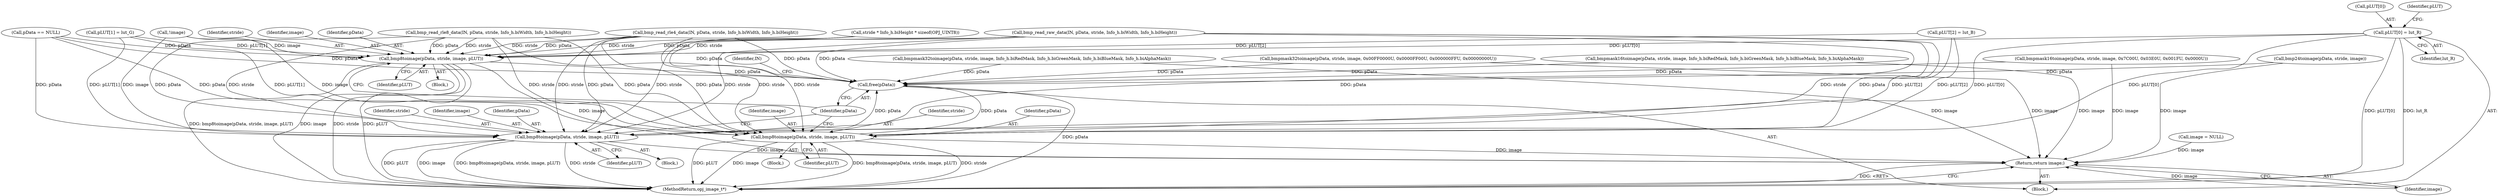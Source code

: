 digraph "0_openjpeg_da940424816e11d624362ce080bc026adffa26e8@array" {
"1000152" [label="(Call,pLUT[0] = lut_R)"];
"1000780" [label="(Call,bmp8toimage(pData, stride, image, pLUT))"];
"1000974" [label="(Call,free(pData))"];
"1000978" [label="(Return,return image;)"];
"1000799" [label="(Call,bmp8toimage(pData, stride, image, pLUT))"];
"1000818" [label="(Call,bmp8toimage(pData, stride, image, pLUT))"];
"1000779" [label="(Block,)"];
"1000762" [label="(Call,bmp24toimage(pData, stride, image))"];
"1000818" [label="(Call,bmp8toimage(pData, stride, image, pLUT))"];
"1000820" [label="(Identifier,stride)"];
"1000780" [label="(Call,bmp8toimage(pData, stride, image, pLUT))"];
"1000803" [label="(Identifier,pLUT)"];
"1000977" [label="(Identifier,IN)"];
"1000543" [label="(Call,bmp_read_rle4_data(IN, pData, stride, Info_h.biWidth, Info_h.biHeight))"];
"1000978" [label="(Return,return image;)"];
"1000975" [label="(Identifier,pData)"];
"1000817" [label="(Block,)"];
"1000477" [label="(Call,stride * Info_h.biHeight * sizeof(OPJ_UINT8))"];
"1000666" [label="(Call,!image)"];
"1000965" [label="(Call,image = NULL)"];
"1000782" [label="(Identifier,stride)"];
"1000945" [label="(Call,bmpmask16toimage(pData, stride, image, Info_h.biRedMask, Info_h.biGreenMask, Info_h.biBlueMask, Info_h.biAlphaMask))"];
"1000801" [label="(Identifier,stride)"];
"1000980" [label="(MethodReturn,opj_image_t*)"];
"1000156" [label="(Identifier,lut_R)"];
"1000529" [label="(Call,bmp_read_rle8_data(IN, pData, stride, Info_h.biWidth, Info_h.biHeight))"];
"1000819" [label="(Identifier,pData)"];
"1000515" [label="(Call,bmp_read_raw_data(IN, pData, stride, Info_h.biWidth, Info_h.biHeight))"];
"1000802" [label="(Identifier,image)"];
"1000162" [label="(Call,pLUT[2] = lut_B)"];
"1000798" [label="(Block,)"];
"1000799" [label="(Call,bmp8toimage(pData, stride, image, pLUT))"];
"1000800" [label="(Identifier,pData)"];
"1000783" [label="(Identifier,image)"];
"1000486" [label="(Call,pData == NULL)"];
"1000979" [label="(Identifier,image)"];
"1000152" [label="(Call,pLUT[0] = lut_R)"];
"1000821" [label="(Identifier,image)"];
"1000784" [label="(Identifier,pLUT)"];
"1000781" [label="(Identifier,pData)"];
"1000153" [label="(Call,pLUT[0])"];
"1000159" [label="(Identifier,pLUT)"];
"1000822" [label="(Identifier,pLUT)"];
"1000889" [label="(Call,bmpmask16toimage(pData, stride, image, 0x7C00U, 0x03E0U, 0x001FU, 0x0000U))"];
"1000157" [label="(Call,pLUT[1] = lut_G)"];
"1000859" [label="(Call,bmpmask32toimage(pData, stride, image, Info_h.biRedMask, Info_h.biGreenMask, Info_h.biBlueMask, Info_h.biAlphaMask))"];
"1000837" [label="(Call,bmpmask32toimage(pData, stride, image, 0x00FF0000U, 0x0000FF00U, 0x000000FFU, 0x00000000U))"];
"1000974" [label="(Call,free(pData))"];
"1000124" [label="(Block,)"];
"1000152" -> "1000124"  [label="AST: "];
"1000152" -> "1000156"  [label="CFG: "];
"1000153" -> "1000152"  [label="AST: "];
"1000156" -> "1000152"  [label="AST: "];
"1000159" -> "1000152"  [label="CFG: "];
"1000152" -> "1000980"  [label="DDG: pLUT[0]"];
"1000152" -> "1000980"  [label="DDG: lut_R"];
"1000152" -> "1000780"  [label="DDG: pLUT[0]"];
"1000152" -> "1000799"  [label="DDG: pLUT[0]"];
"1000152" -> "1000818"  [label="DDG: pLUT[0]"];
"1000780" -> "1000779"  [label="AST: "];
"1000780" -> "1000784"  [label="CFG: "];
"1000781" -> "1000780"  [label="AST: "];
"1000782" -> "1000780"  [label="AST: "];
"1000783" -> "1000780"  [label="AST: "];
"1000784" -> "1000780"  [label="AST: "];
"1000975" -> "1000780"  [label="CFG: "];
"1000780" -> "1000980"  [label="DDG: bmp8toimage(pData, stride, image, pLUT)"];
"1000780" -> "1000980"  [label="DDG: image"];
"1000780" -> "1000980"  [label="DDG: stride"];
"1000780" -> "1000980"  [label="DDG: pLUT"];
"1000529" -> "1000780"  [label="DDG: pData"];
"1000529" -> "1000780"  [label="DDG: stride"];
"1000543" -> "1000780"  [label="DDG: pData"];
"1000543" -> "1000780"  [label="DDG: stride"];
"1000515" -> "1000780"  [label="DDG: pData"];
"1000515" -> "1000780"  [label="DDG: stride"];
"1000486" -> "1000780"  [label="DDG: pData"];
"1000477" -> "1000780"  [label="DDG: stride"];
"1000666" -> "1000780"  [label="DDG: image"];
"1000157" -> "1000780"  [label="DDG: pLUT[1]"];
"1000162" -> "1000780"  [label="DDG: pLUT[2]"];
"1000780" -> "1000974"  [label="DDG: pData"];
"1000780" -> "1000978"  [label="DDG: image"];
"1000974" -> "1000124"  [label="AST: "];
"1000974" -> "1000975"  [label="CFG: "];
"1000975" -> "1000974"  [label="AST: "];
"1000977" -> "1000974"  [label="CFG: "];
"1000974" -> "1000980"  [label="DDG: pData"];
"1000837" -> "1000974"  [label="DDG: pData"];
"1000889" -> "1000974"  [label="DDG: pData"];
"1000799" -> "1000974"  [label="DDG: pData"];
"1000859" -> "1000974"  [label="DDG: pData"];
"1000762" -> "1000974"  [label="DDG: pData"];
"1000543" -> "1000974"  [label="DDG: pData"];
"1000818" -> "1000974"  [label="DDG: pData"];
"1000515" -> "1000974"  [label="DDG: pData"];
"1000486" -> "1000974"  [label="DDG: pData"];
"1000945" -> "1000974"  [label="DDG: pData"];
"1000529" -> "1000974"  [label="DDG: pData"];
"1000978" -> "1000124"  [label="AST: "];
"1000978" -> "1000979"  [label="CFG: "];
"1000979" -> "1000978"  [label="AST: "];
"1000980" -> "1000978"  [label="CFG: "];
"1000978" -> "1000980"  [label="DDG: <RET>"];
"1000979" -> "1000978"  [label="DDG: image"];
"1000799" -> "1000978"  [label="DDG: image"];
"1000889" -> "1000978"  [label="DDG: image"];
"1000945" -> "1000978"  [label="DDG: image"];
"1000965" -> "1000978"  [label="DDG: image"];
"1000762" -> "1000978"  [label="DDG: image"];
"1000859" -> "1000978"  [label="DDG: image"];
"1000837" -> "1000978"  [label="DDG: image"];
"1000818" -> "1000978"  [label="DDG: image"];
"1000799" -> "1000798"  [label="AST: "];
"1000799" -> "1000803"  [label="CFG: "];
"1000800" -> "1000799"  [label="AST: "];
"1000801" -> "1000799"  [label="AST: "];
"1000802" -> "1000799"  [label="AST: "];
"1000803" -> "1000799"  [label="AST: "];
"1000975" -> "1000799"  [label="CFG: "];
"1000799" -> "1000980"  [label="DDG: pLUT"];
"1000799" -> "1000980"  [label="DDG: image"];
"1000799" -> "1000980"  [label="DDG: bmp8toimage(pData, stride, image, pLUT)"];
"1000799" -> "1000980"  [label="DDG: stride"];
"1000529" -> "1000799"  [label="DDG: pData"];
"1000529" -> "1000799"  [label="DDG: stride"];
"1000543" -> "1000799"  [label="DDG: pData"];
"1000543" -> "1000799"  [label="DDG: stride"];
"1000515" -> "1000799"  [label="DDG: pData"];
"1000515" -> "1000799"  [label="DDG: stride"];
"1000486" -> "1000799"  [label="DDG: pData"];
"1000477" -> "1000799"  [label="DDG: stride"];
"1000666" -> "1000799"  [label="DDG: image"];
"1000157" -> "1000799"  [label="DDG: pLUT[1]"];
"1000162" -> "1000799"  [label="DDG: pLUT[2]"];
"1000818" -> "1000817"  [label="AST: "];
"1000818" -> "1000822"  [label="CFG: "];
"1000819" -> "1000818"  [label="AST: "];
"1000820" -> "1000818"  [label="AST: "];
"1000821" -> "1000818"  [label="AST: "];
"1000822" -> "1000818"  [label="AST: "];
"1000975" -> "1000818"  [label="CFG: "];
"1000818" -> "1000980"  [label="DDG: bmp8toimage(pData, stride, image, pLUT)"];
"1000818" -> "1000980"  [label="DDG: stride"];
"1000818" -> "1000980"  [label="DDG: pLUT"];
"1000818" -> "1000980"  [label="DDG: image"];
"1000529" -> "1000818"  [label="DDG: pData"];
"1000529" -> "1000818"  [label="DDG: stride"];
"1000543" -> "1000818"  [label="DDG: pData"];
"1000543" -> "1000818"  [label="DDG: stride"];
"1000515" -> "1000818"  [label="DDG: pData"];
"1000515" -> "1000818"  [label="DDG: stride"];
"1000486" -> "1000818"  [label="DDG: pData"];
"1000477" -> "1000818"  [label="DDG: stride"];
"1000666" -> "1000818"  [label="DDG: image"];
"1000157" -> "1000818"  [label="DDG: pLUT[1]"];
"1000162" -> "1000818"  [label="DDG: pLUT[2]"];
}
